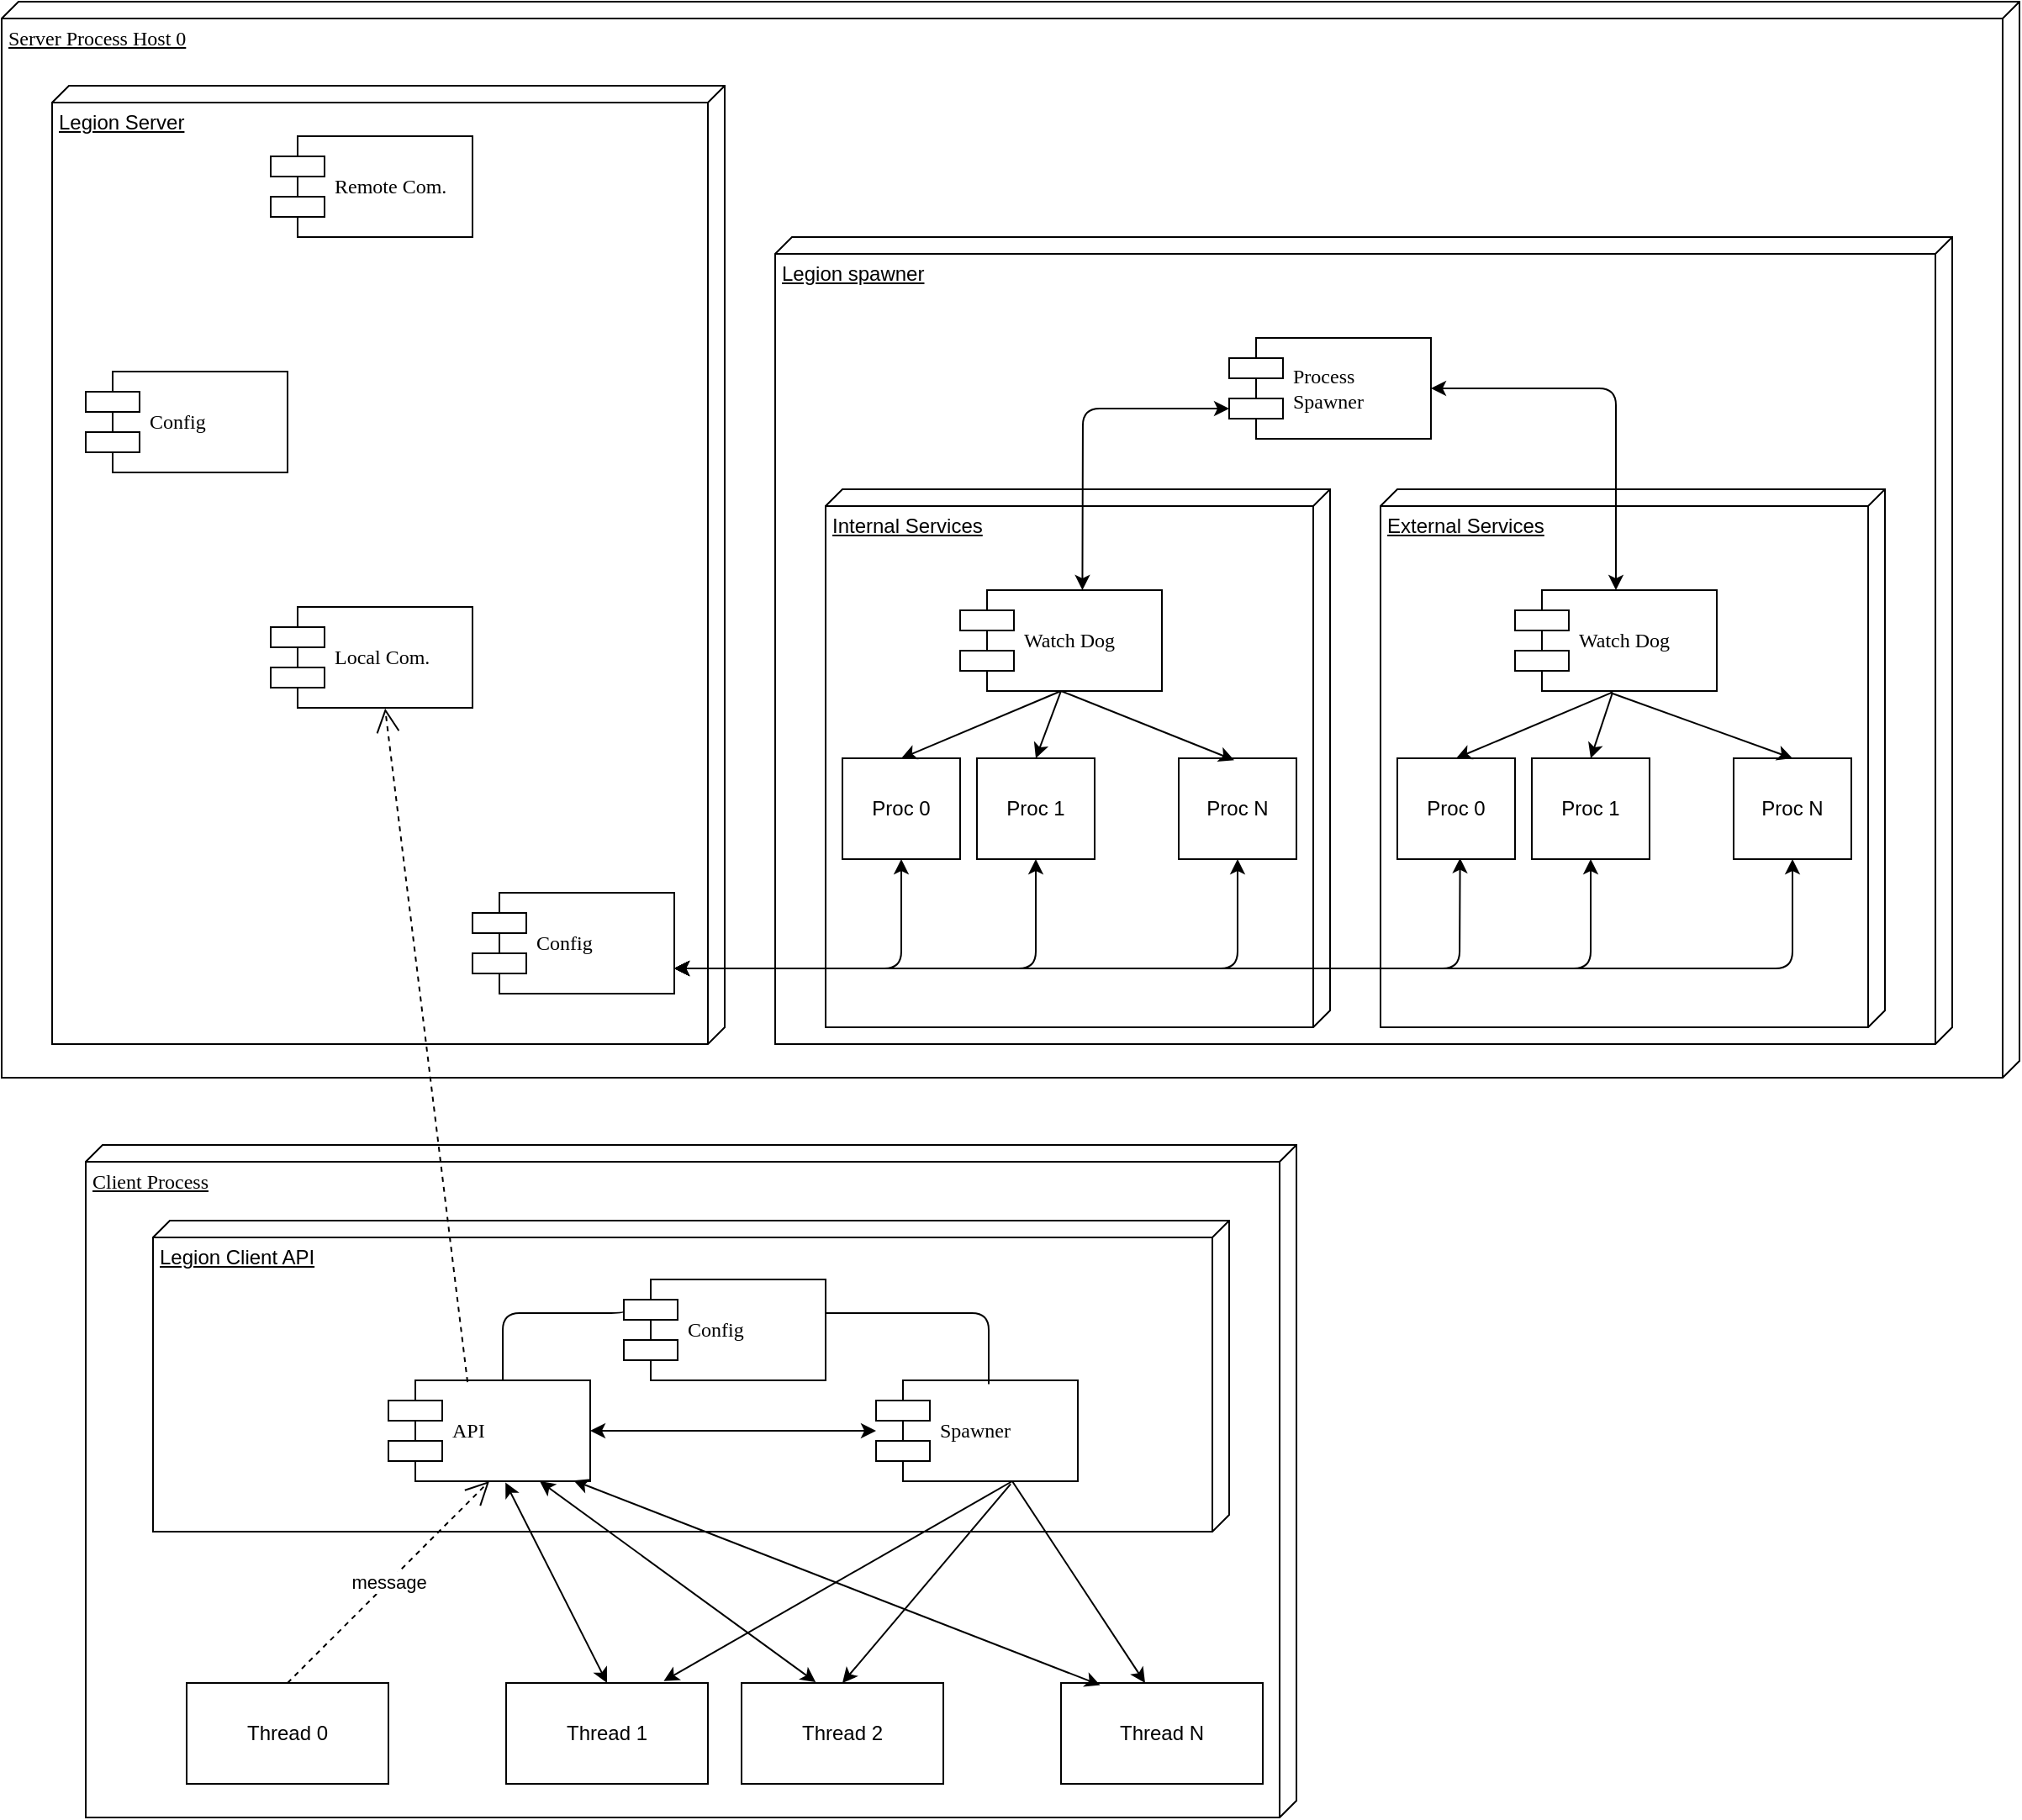 <mxfile version="14.0.4" type="github">
  <diagram name="Page-1" id="5f0bae14-7c28-e335-631c-24af17079c00">
    <mxGraphModel dx="1221" dy="1494" grid="1" gridSize="10" guides="1" tooltips="1" connect="1" arrows="1" fold="1" page="1" pageScale="1" pageWidth="1100" pageHeight="850" background="#ffffff" math="0" shadow="0">
      <root>
        <mxCell id="0" />
        <mxCell id="1" parent="0" />
        <mxCell id="39150e848f15840c-2" value="Server Process Host 0" style="verticalAlign=top;align=left;spacingTop=8;spacingLeft=2;spacingRight=12;shape=cube;size=10;direction=south;fontStyle=4;html=1;rounded=0;shadow=0;comic=0;labelBackgroundColor=none;strokeWidth=1;fontFamily=Verdana;fontSize=12" parent="1" vertex="1">
          <mxGeometry x="40" y="-300" width="1200" height="640" as="geometry" />
        </mxCell>
        <mxCell id="0ii-ccTd-l-h79eg6bcx-12" value="Legion Server" style="verticalAlign=top;align=left;spacingTop=8;spacingLeft=2;spacingRight=12;shape=cube;size=10;direction=south;fontStyle=4;html=1;" vertex="1" parent="1">
          <mxGeometry x="70" y="-250" width="400" height="570" as="geometry" />
        </mxCell>
        <mxCell id="39150e848f15840c-3" value="&lt;div&gt;Client Process&lt;/div&gt;&lt;div&gt;&lt;br&gt;&lt;/div&gt;" style="verticalAlign=top;align=left;spacingTop=8;spacingLeft=2;spacingRight=12;shape=cube;size=10;direction=south;fontStyle=4;html=1;rounded=0;shadow=0;comic=0;labelBackgroundColor=none;strokeWidth=1;fontFamily=Verdana;fontSize=12" parent="1" vertex="1">
          <mxGeometry x="90" y="380" width="720" height="400" as="geometry" />
        </mxCell>
        <mxCell id="Yd3JvetM3iYtgjSBkwo9-7" value="Legion Client API" style="verticalAlign=top;align=left;spacingTop=8;spacingLeft=2;spacingRight=12;shape=cube;size=10;direction=south;fontStyle=4;html=1;" parent="1" vertex="1">
          <mxGeometry x="130" y="425" width="640" height="185" as="geometry" />
        </mxCell>
        <mxCell id="39150e848f15840c-7" value="Local Com." style="shape=component;align=left;spacingLeft=36;rounded=0;shadow=0;comic=0;labelBackgroundColor=none;strokeWidth=1;fontFamily=Verdana;fontSize=12;html=1;" parent="1" vertex="1">
          <mxGeometry x="200" y="60" width="120" height="60" as="geometry" />
        </mxCell>
        <mxCell id="39150e848f15840c-10" value="API" style="shape=component;align=left;spacingLeft=36;rounded=0;shadow=0;comic=0;labelBackgroundColor=none;strokeWidth=1;fontFamily=Verdana;fontSize=12;html=1;" parent="1" vertex="1">
          <mxGeometry x="270" y="520" width="120" height="60" as="geometry" />
        </mxCell>
        <mxCell id="Yd3JvetM3iYtgjSBkwo9-2" value="Config" style="shape=component;align=left;spacingLeft=36;rounded=0;shadow=0;comic=0;labelBackgroundColor=none;strokeWidth=1;fontFamily=Verdana;fontSize=12;html=1;" parent="1" vertex="1">
          <mxGeometry x="410" y="460" width="120" height="60" as="geometry" />
        </mxCell>
        <mxCell id="Yd3JvetM3iYtgjSBkwo9-3" value="Spawner" style="shape=component;align=left;spacingLeft=36;rounded=0;shadow=0;comic=0;labelBackgroundColor=none;strokeWidth=1;fontFamily=Verdana;fontSize=12;html=1;" parent="1" vertex="1">
          <mxGeometry x="560" y="520" width="120" height="60" as="geometry" />
        </mxCell>
        <mxCell id="Yd3JvetM3iYtgjSBkwo9-12" value="message" style="endArrow=open;endSize=12;dashed=1;html=1;exitX=0.5;exitY=0;exitDx=0;exitDy=0;entryX=0.5;entryY=1;entryDx=0;entryDy=0;" parent="1" target="39150e848f15840c-10" edge="1">
          <mxGeometry width="160" relative="1" as="geometry">
            <mxPoint x="210" y="700" as="sourcePoint" />
            <mxPoint x="380" y="640" as="targetPoint" />
          </mxGeometry>
        </mxCell>
        <mxCell id="Yd3JvetM3iYtgjSBkwo9-17" value="" style="endArrow=classic;html=1;entryX=0.781;entryY=-0.019;entryDx=0;entryDy=0;entryPerimeter=0;exitX=0.675;exitY=1;exitDx=0;exitDy=0;exitPerimeter=0;" parent="1" source="Yd3JvetM3iYtgjSBkwo9-3" target="0ii-ccTd-l-h79eg6bcx-3" edge="1">
          <mxGeometry width="50" height="50" relative="1" as="geometry">
            <mxPoint x="870" y="670" as="sourcePoint" />
            <mxPoint x="433.04" y="703" as="targetPoint" />
          </mxGeometry>
        </mxCell>
        <mxCell id="Yd3JvetM3iYtgjSBkwo9-18" value="" style="endArrow=classic;html=1;entryX=0.5;entryY=0;entryDx=0;entryDy=0;exitX=0.667;exitY=1.028;exitDx=0;exitDy=0;exitPerimeter=0;" parent="1" source="Yd3JvetM3iYtgjSBkwo9-3" edge="1">
          <mxGeometry width="50" height="50" relative="1" as="geometry">
            <mxPoint x="642" y="581" as="sourcePoint" />
            <mxPoint x="540" y="700" as="targetPoint" />
          </mxGeometry>
        </mxCell>
        <mxCell id="Yd3JvetM3iYtgjSBkwo9-19" value="" style="endArrow=classic;html=1;entryX=0.5;entryY=0;entryDx=0;entryDy=0;exitX=0.675;exitY=1;exitDx=0;exitDy=0;exitPerimeter=0;" parent="1" source="Yd3JvetM3iYtgjSBkwo9-3" edge="1">
          <mxGeometry width="50" height="50" relative="1" as="geometry">
            <mxPoint x="641.04" y="587" as="sourcePoint" />
            <mxPoint x="720" y="700" as="targetPoint" />
          </mxGeometry>
        </mxCell>
        <mxCell id="Yd3JvetM3iYtgjSBkwo9-20" value="" style="endArrow=classic;startArrow=classic;html=1;" parent="1" source="39150e848f15840c-10" target="Yd3JvetM3iYtgjSBkwo9-3" edge="1">
          <mxGeometry width="50" height="50" relative="1" as="geometry">
            <mxPoint x="460" y="600" as="sourcePoint" />
            <mxPoint x="510" y="550" as="targetPoint" />
          </mxGeometry>
        </mxCell>
        <mxCell id="Yd3JvetM3iYtgjSBkwo9-25" value="" style="endArrow=none;html=1;edgeStyle=orthogonalEdgeStyle;exitX=0.567;exitY=0.007;exitDx=0;exitDy=0;exitPerimeter=0;entryX=0;entryY=0.3;entryDx=0;entryDy=0;" parent="1" source="39150e848f15840c-10" target="Yd3JvetM3iYtgjSBkwo9-2" edge="1">
          <mxGeometry relative="1" as="geometry">
            <mxPoint x="300" y="510" as="sourcePoint" />
            <mxPoint x="460" y="510" as="targetPoint" />
            <Array as="points">
              <mxPoint x="338" y="480" />
              <mxPoint x="410" y="480" />
            </Array>
          </mxGeometry>
        </mxCell>
        <mxCell id="Yd3JvetM3iYtgjSBkwo9-28" value="" style="endArrow=none;html=1;edgeStyle=orthogonalEdgeStyle;exitX=1;exitY=0.333;exitDx=0;exitDy=0;exitPerimeter=0;entryX=0.556;entryY=0.039;entryDx=0;entryDy=0;entryPerimeter=0;" parent="1" source="Yd3JvetM3iYtgjSBkwo9-2" target="Yd3JvetM3iYtgjSBkwo9-3" edge="1">
          <mxGeometry relative="1" as="geometry">
            <mxPoint x="560" y="480" as="sourcePoint" />
            <mxPoint x="720" y="480" as="targetPoint" />
            <Array as="points">
              <mxPoint x="627" y="480" />
              <mxPoint x="627" y="522" />
            </Array>
          </mxGeometry>
        </mxCell>
        <mxCell id="Yd3JvetM3iYtgjSBkwo9-32" value="" style="endArrow=open;endSize=12;dashed=1;html=1;exitX=0.392;exitY=0.017;exitDx=0;exitDy=0;exitPerimeter=0;entryX=0.567;entryY=1.007;entryDx=0;entryDy=0;entryPerimeter=0;" parent="1" source="39150e848f15840c-10" target="39150e848f15840c-7" edge="1">
          <mxGeometry width="160" relative="1" as="geometry">
            <mxPoint x="170" y="290" as="sourcePoint" />
            <mxPoint x="330" y="290" as="targetPoint" />
          </mxGeometry>
        </mxCell>
        <mxCell id="0ii-ccTd-l-h79eg6bcx-2" value="&lt;div&gt;Thread 0&lt;/div&gt;" style="rounded=0;whiteSpace=wrap;html=1;" vertex="1" parent="1">
          <mxGeometry x="150" y="700" width="120" height="60" as="geometry" />
        </mxCell>
        <mxCell id="0ii-ccTd-l-h79eg6bcx-3" value="&lt;div&gt;Thread 1&lt;br&gt;&lt;/div&gt;" style="rounded=0;whiteSpace=wrap;html=1;" vertex="1" parent="1">
          <mxGeometry x="340" y="700" width="120" height="60" as="geometry" />
        </mxCell>
        <mxCell id="0ii-ccTd-l-h79eg6bcx-4" value="&lt;div&gt;Thread 2&lt;br&gt;&lt;/div&gt;" style="rounded=0;whiteSpace=wrap;html=1;" vertex="1" parent="1">
          <mxGeometry x="480" y="700" width="120" height="60" as="geometry" />
        </mxCell>
        <mxCell id="0ii-ccTd-l-h79eg6bcx-5" value="&lt;div&gt;Thread N&lt;br&gt;&lt;/div&gt;" style="rounded=0;whiteSpace=wrap;html=1;" vertex="1" parent="1">
          <mxGeometry x="670" y="700" width="120" height="60" as="geometry" />
        </mxCell>
        <mxCell id="0ii-ccTd-l-h79eg6bcx-7" value="" style="endArrow=classic;startArrow=classic;html=1;exitX=0.5;exitY=0;exitDx=0;exitDy=0;entryX=0.58;entryY=1.012;entryDx=0;entryDy=0;entryPerimeter=0;" edge="1" parent="1" source="0ii-ccTd-l-h79eg6bcx-3" target="39150e848f15840c-10">
          <mxGeometry width="50" height="50" relative="1" as="geometry">
            <mxPoint x="350" y="670" as="sourcePoint" />
            <mxPoint x="400" y="620" as="targetPoint" />
          </mxGeometry>
        </mxCell>
        <mxCell id="0ii-ccTd-l-h79eg6bcx-8" value="" style="endArrow=classic;startArrow=classic;html=1;exitX=0.368;exitY=-0.007;exitDx=0;exitDy=0;exitPerimeter=0;entryX=0.75;entryY=1;entryDx=0;entryDy=0;" edge="1" parent="1" source="0ii-ccTd-l-h79eg6bcx-4" target="39150e848f15840c-10">
          <mxGeometry width="50" height="50" relative="1" as="geometry">
            <mxPoint x="440" y="640" as="sourcePoint" />
            <mxPoint x="490" y="590" as="targetPoint" />
          </mxGeometry>
        </mxCell>
        <mxCell id="0ii-ccTd-l-h79eg6bcx-9" value="" style="endArrow=classic;startArrow=classic;html=1;exitX=0.194;exitY=0.021;exitDx=0;exitDy=0;exitPerimeter=0;entryX=0.918;entryY=0.993;entryDx=0;entryDy=0;entryPerimeter=0;" edge="1" parent="1" source="0ii-ccTd-l-h79eg6bcx-5" target="39150e848f15840c-10">
          <mxGeometry width="50" height="50" relative="1" as="geometry">
            <mxPoint x="490" y="630" as="sourcePoint" />
            <mxPoint x="540" y="580" as="targetPoint" />
          </mxGeometry>
        </mxCell>
        <mxCell id="0ii-ccTd-l-h79eg6bcx-10" value="Config" style="shape=component;align=left;spacingLeft=36;rounded=0;shadow=0;comic=0;labelBackgroundColor=none;strokeWidth=1;fontFamily=Verdana;fontSize=12;html=1;" vertex="1" parent="1">
          <mxGeometry x="90" y="-80" width="120" height="60" as="geometry" />
        </mxCell>
        <mxCell id="0ii-ccTd-l-h79eg6bcx-11" value="Remote Com." style="shape=component;align=left;spacingLeft=36;rounded=0;shadow=0;comic=0;labelBackgroundColor=none;strokeWidth=1;fontFamily=Verdana;fontSize=12;html=1;" vertex="1" parent="1">
          <mxGeometry x="200" y="-220" width="120" height="60" as="geometry" />
        </mxCell>
        <mxCell id="0ii-ccTd-l-h79eg6bcx-13" value="&lt;div&gt;Legion spawner&lt;/div&gt;" style="verticalAlign=top;align=left;spacingTop=8;spacingLeft=2;spacingRight=12;shape=cube;size=10;direction=south;fontStyle=4;html=1;" vertex="1" parent="1">
          <mxGeometry x="500" y="-160" width="700" height="480" as="geometry" />
        </mxCell>
        <mxCell id="0ii-ccTd-l-h79eg6bcx-14" value="Internal Services" style="verticalAlign=top;align=left;spacingTop=8;spacingLeft=2;spacingRight=12;shape=cube;size=10;direction=south;fontStyle=4;html=1;" vertex="1" parent="1">
          <mxGeometry x="530" y="-10" width="300" height="320" as="geometry" />
        </mxCell>
        <mxCell id="0ii-ccTd-l-h79eg6bcx-15" value="External Services" style="verticalAlign=top;align=left;spacingTop=8;spacingLeft=2;spacingRight=12;shape=cube;size=10;direction=south;fontStyle=4;html=1;" vertex="1" parent="1">
          <mxGeometry x="860" y="-10" width="300" height="320" as="geometry" />
        </mxCell>
        <mxCell id="0ii-ccTd-l-h79eg6bcx-16" value="Proc 0" style="rounded=0;whiteSpace=wrap;html=1;" vertex="1" parent="1">
          <mxGeometry x="540" y="150" width="70" height="60" as="geometry" />
        </mxCell>
        <mxCell id="0ii-ccTd-l-h79eg6bcx-17" value="Proc 1" style="rounded=0;whiteSpace=wrap;html=1;" vertex="1" parent="1">
          <mxGeometry x="620" y="150" width="70" height="60" as="geometry" />
        </mxCell>
        <mxCell id="0ii-ccTd-l-h79eg6bcx-18" value="Proc N" style="rounded=0;whiteSpace=wrap;html=1;" vertex="1" parent="1">
          <mxGeometry x="740" y="150" width="70" height="60" as="geometry" />
        </mxCell>
        <mxCell id="0ii-ccTd-l-h79eg6bcx-19" value="Proc 0" style="rounded=0;whiteSpace=wrap;html=1;" vertex="1" parent="1">
          <mxGeometry x="870" y="150" width="70" height="60" as="geometry" />
        </mxCell>
        <mxCell id="0ii-ccTd-l-h79eg6bcx-20" value="Proc 1" style="rounded=0;whiteSpace=wrap;html=1;" vertex="1" parent="1">
          <mxGeometry x="950" y="150" width="70" height="60" as="geometry" />
        </mxCell>
        <mxCell id="0ii-ccTd-l-h79eg6bcx-21" value="Proc N" style="rounded=0;whiteSpace=wrap;html=1;" vertex="1" parent="1">
          <mxGeometry x="1070" y="150" width="70" height="60" as="geometry" />
        </mxCell>
        <mxCell id="0ii-ccTd-l-h79eg6bcx-22" value="Config" style="shape=component;align=left;spacingLeft=36;rounded=0;shadow=0;comic=0;labelBackgroundColor=none;strokeWidth=1;fontFamily=Verdana;fontSize=12;html=1;" vertex="1" parent="1">
          <mxGeometry x="320" y="230" width="120" height="60" as="geometry" />
        </mxCell>
        <mxCell id="0ii-ccTd-l-h79eg6bcx-24" value="&lt;div&gt;Process&lt;/div&gt;&lt;div&gt;Spawner&lt;/div&gt;" style="shape=component;align=left;spacingLeft=36;rounded=0;shadow=0;comic=0;labelBackgroundColor=none;strokeWidth=1;fontFamily=Verdana;fontSize=12;html=1;" vertex="1" parent="1">
          <mxGeometry x="770" y="-100" width="120" height="60" as="geometry" />
        </mxCell>
        <mxCell id="0ii-ccTd-l-h79eg6bcx-25" value="Watch Dog" style="shape=component;align=left;spacingLeft=36;rounded=0;shadow=0;comic=0;labelBackgroundColor=none;strokeWidth=1;fontFamily=Verdana;fontSize=12;html=1;" vertex="1" parent="1">
          <mxGeometry x="610" y="50" width="120" height="60" as="geometry" />
        </mxCell>
        <mxCell id="0ii-ccTd-l-h79eg6bcx-26" value="Watch Dog" style="shape=component;align=left;spacingLeft=36;rounded=0;shadow=0;comic=0;labelBackgroundColor=none;strokeWidth=1;fontFamily=Verdana;fontSize=12;html=1;" vertex="1" parent="1">
          <mxGeometry x="940" y="50" width="120" height="60" as="geometry" />
        </mxCell>
        <mxCell id="0ii-ccTd-l-h79eg6bcx-27" value="" style="endArrow=classic;startArrow=classic;html=1;entryX=0;entryY=0.7;entryDx=0;entryDy=0;exitX=0.606;exitY=0;exitDx=0;exitDy=0;exitPerimeter=0;" edge="1" parent="1" source="0ii-ccTd-l-h79eg6bcx-25" target="0ii-ccTd-l-h79eg6bcx-24">
          <mxGeometry width="50" height="50" relative="1" as="geometry">
            <mxPoint x="730" y="50" as="sourcePoint" />
            <mxPoint x="780" as="targetPoint" />
            <Array as="points">
              <mxPoint x="683" y="-58" />
            </Array>
          </mxGeometry>
        </mxCell>
        <mxCell id="0ii-ccTd-l-h79eg6bcx-28" value="" style="endArrow=classic;startArrow=classic;html=1;exitX=0.5;exitY=0;exitDx=0;exitDy=0;entryX=1;entryY=0.5;entryDx=0;entryDy=0;" edge="1" parent="1" source="0ii-ccTd-l-h79eg6bcx-26" target="0ii-ccTd-l-h79eg6bcx-24">
          <mxGeometry width="50" height="50" relative="1" as="geometry">
            <mxPoint x="970" y="-20" as="sourcePoint" />
            <mxPoint x="1020" y="-70" as="targetPoint" />
            <Array as="points">
              <mxPoint x="1000" y="-70" />
            </Array>
          </mxGeometry>
        </mxCell>
        <mxCell id="0ii-ccTd-l-h79eg6bcx-29" value="" style="endArrow=classic;html=1;entryX=0.5;entryY=0;entryDx=0;entryDy=0;exitX=0.5;exitY=1;exitDx=0;exitDy=0;" edge="1" parent="1" source="0ii-ccTd-l-h79eg6bcx-25" target="0ii-ccTd-l-h79eg6bcx-16">
          <mxGeometry width="50" height="50" relative="1" as="geometry">
            <mxPoint x="550" y="140" as="sourcePoint" />
            <mxPoint x="600" y="90" as="targetPoint" />
          </mxGeometry>
        </mxCell>
        <mxCell id="0ii-ccTd-l-h79eg6bcx-30" value="" style="endArrow=classic;html=1;entryX=0.5;entryY=0;entryDx=0;entryDy=0;exitX=0.5;exitY=1;exitDx=0;exitDy=0;" edge="1" parent="1" source="0ii-ccTd-l-h79eg6bcx-25" target="0ii-ccTd-l-h79eg6bcx-17">
          <mxGeometry width="50" height="50" relative="1" as="geometry">
            <mxPoint x="740" y="170" as="sourcePoint" />
            <mxPoint x="790" y="120" as="targetPoint" />
          </mxGeometry>
        </mxCell>
        <mxCell id="0ii-ccTd-l-h79eg6bcx-31" value="" style="endArrow=classic;html=1;entryX=0.471;entryY=0.019;entryDx=0;entryDy=0;entryPerimeter=0;" edge="1" parent="1" target="0ii-ccTd-l-h79eg6bcx-18">
          <mxGeometry width="50" height="50" relative="1" as="geometry">
            <mxPoint x="670" y="110" as="sourcePoint" />
            <mxPoint x="740" y="120" as="targetPoint" />
          </mxGeometry>
        </mxCell>
        <mxCell id="0ii-ccTd-l-h79eg6bcx-32" value="" style="endArrow=classic;html=1;entryX=0.5;entryY=0;entryDx=0;entryDy=0;exitX=0.484;exitY=1.011;exitDx=0;exitDy=0;exitPerimeter=0;" edge="1" parent="1" source="0ii-ccTd-l-h79eg6bcx-26" target="0ii-ccTd-l-h79eg6bcx-19">
          <mxGeometry width="50" height="50" relative="1" as="geometry">
            <mxPoint x="980" y="150" as="sourcePoint" />
            <mxPoint x="1030" y="100" as="targetPoint" />
          </mxGeometry>
        </mxCell>
        <mxCell id="0ii-ccTd-l-h79eg6bcx-33" value="" style="endArrow=classic;html=1;entryX=0.5;entryY=0;entryDx=0;entryDy=0;exitX=0.482;exitY=1.023;exitDx=0;exitDy=0;exitPerimeter=0;" edge="1" parent="1" source="0ii-ccTd-l-h79eg6bcx-26" target="0ii-ccTd-l-h79eg6bcx-20">
          <mxGeometry width="50" height="50" relative="1" as="geometry">
            <mxPoint x="1010" y="110" as="sourcePoint" />
            <mxPoint x="930" y="150" as="targetPoint" />
          </mxGeometry>
        </mxCell>
        <mxCell id="0ii-ccTd-l-h79eg6bcx-34" value="" style="endArrow=classic;html=1;exitX=0.472;exitY=1.017;exitDx=0;exitDy=0;exitPerimeter=0;entryX=0.5;entryY=0;entryDx=0;entryDy=0;" edge="1" parent="1" source="0ii-ccTd-l-h79eg6bcx-26" target="0ii-ccTd-l-h79eg6bcx-21">
          <mxGeometry width="50" height="50" relative="1" as="geometry">
            <mxPoint x="1020" y="180" as="sourcePoint" />
            <mxPoint x="1070" y="130" as="targetPoint" />
          </mxGeometry>
        </mxCell>
        <mxCell id="0ii-ccTd-l-h79eg6bcx-37" value="" style="endArrow=classic;startArrow=classic;html=1;entryX=0.5;entryY=1;entryDx=0;entryDy=0;exitX=1;exitY=0.75;exitDx=0;exitDy=0;" edge="1" parent="1" source="0ii-ccTd-l-h79eg6bcx-22" target="0ii-ccTd-l-h79eg6bcx-21">
          <mxGeometry width="50" height="50" relative="1" as="geometry">
            <mxPoint x="1010" y="290" as="sourcePoint" />
            <mxPoint x="1060" y="240" as="targetPoint" />
            <Array as="points">
              <mxPoint x="1105" y="275" />
            </Array>
          </mxGeometry>
        </mxCell>
        <mxCell id="0ii-ccTd-l-h79eg6bcx-39" value="" style="endArrow=classic;startArrow=classic;html=1;entryX=0.5;entryY=1;entryDx=0;entryDy=0;exitX=1;exitY=0.75;exitDx=0;exitDy=0;" edge="1" parent="1" source="0ii-ccTd-l-h79eg6bcx-22" target="0ii-ccTd-l-h79eg6bcx-16">
          <mxGeometry width="50" height="50" relative="1" as="geometry">
            <mxPoint x="440" y="280" as="sourcePoint" />
            <mxPoint x="600" y="230" as="targetPoint" />
            <Array as="points">
              <mxPoint x="575" y="275" />
            </Array>
          </mxGeometry>
        </mxCell>
        <mxCell id="0ii-ccTd-l-h79eg6bcx-40" value="" style="endArrow=classic;startArrow=classic;html=1;entryX=0.5;entryY=1;entryDx=0;entryDy=0;exitX=1;exitY=0.75;exitDx=0;exitDy=0;" edge="1" parent="1" source="0ii-ccTd-l-h79eg6bcx-22" target="0ii-ccTd-l-h79eg6bcx-17">
          <mxGeometry width="50" height="50" relative="1" as="geometry">
            <mxPoint x="440" y="280" as="sourcePoint" />
            <mxPoint x="660" y="220" as="targetPoint" />
            <Array as="points">
              <mxPoint x="655" y="275" />
            </Array>
          </mxGeometry>
        </mxCell>
        <mxCell id="0ii-ccTd-l-h79eg6bcx-42" value="" style="endArrow=classic;startArrow=classic;html=1;entryX=0.5;entryY=1;entryDx=0;entryDy=0;exitX=1;exitY=0.75;exitDx=0;exitDy=0;" edge="1" parent="1" source="0ii-ccTd-l-h79eg6bcx-22" target="0ii-ccTd-l-h79eg6bcx-18">
          <mxGeometry width="50" height="50" relative="1" as="geometry">
            <mxPoint x="700" y="270" as="sourcePoint" />
            <mxPoint x="750" y="220" as="targetPoint" />
            <Array as="points">
              <mxPoint x="775" y="275" />
            </Array>
          </mxGeometry>
        </mxCell>
        <mxCell id="0ii-ccTd-l-h79eg6bcx-43" value="" style="endArrow=classic;startArrow=classic;html=1;entryX=0.533;entryY=0.989;entryDx=0;entryDy=0;entryPerimeter=0;exitX=1;exitY=0.75;exitDx=0;exitDy=0;" edge="1" parent="1" source="0ii-ccTd-l-h79eg6bcx-22" target="0ii-ccTd-l-h79eg6bcx-19">
          <mxGeometry width="50" height="50" relative="1" as="geometry">
            <mxPoint x="440" y="280" as="sourcePoint" />
            <mxPoint x="930" y="220" as="targetPoint" />
            <Array as="points">
              <mxPoint x="907" y="275" />
            </Array>
          </mxGeometry>
        </mxCell>
        <mxCell id="0ii-ccTd-l-h79eg6bcx-44" value="" style="endArrow=classic;startArrow=classic;html=1;exitX=1;exitY=0.75;exitDx=0;exitDy=0;entryX=0.5;entryY=1;entryDx=0;entryDy=0;" edge="1" parent="1" source="0ii-ccTd-l-h79eg6bcx-22" target="0ii-ccTd-l-h79eg6bcx-20">
          <mxGeometry width="50" height="50" relative="1" as="geometry">
            <mxPoint x="960" y="270" as="sourcePoint" />
            <mxPoint x="1010" y="220" as="targetPoint" />
            <Array as="points">
              <mxPoint x="985" y="275" />
            </Array>
          </mxGeometry>
        </mxCell>
      </root>
    </mxGraphModel>
  </diagram>
</mxfile>
